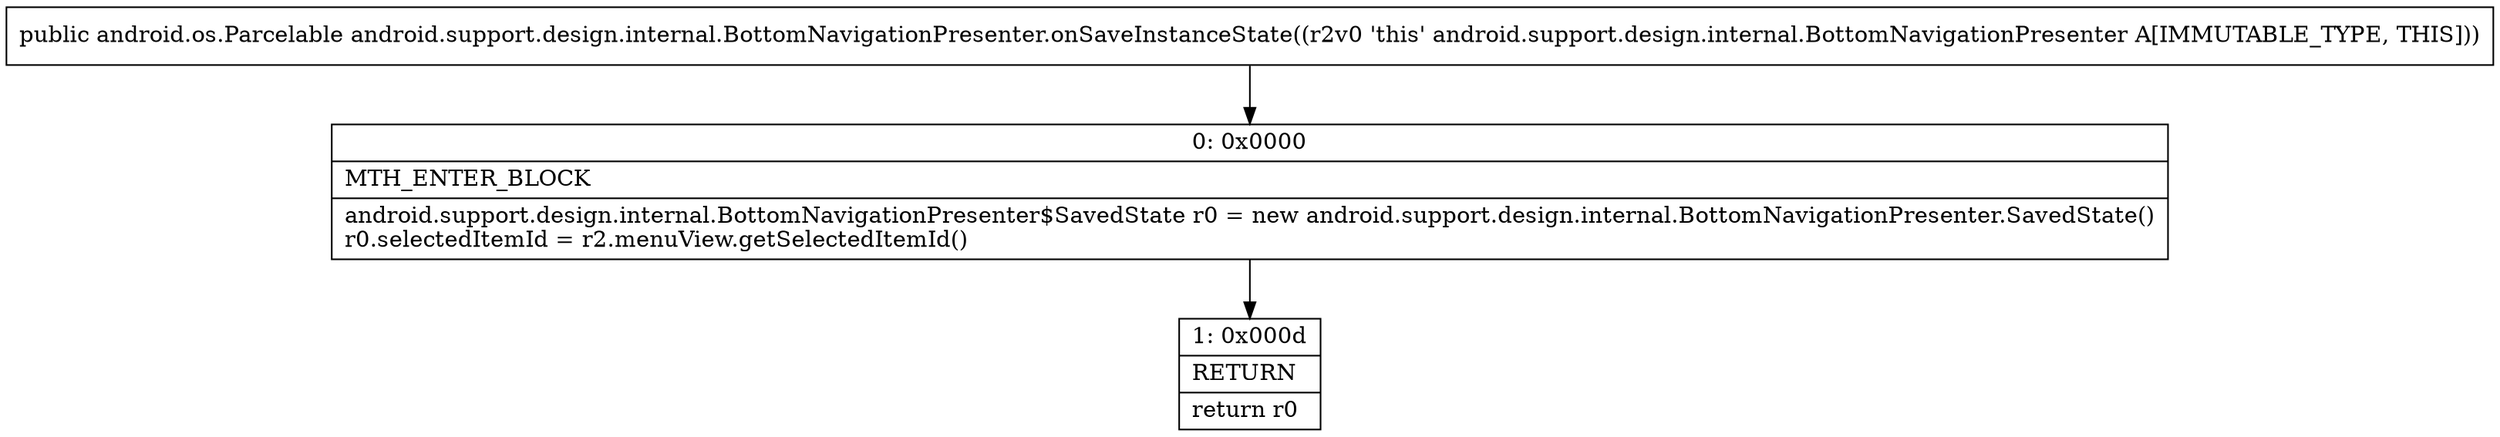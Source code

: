 digraph "CFG forandroid.support.design.internal.BottomNavigationPresenter.onSaveInstanceState()Landroid\/os\/Parcelable;" {
Node_0 [shape=record,label="{0\:\ 0x0000|MTH_ENTER_BLOCK\l|android.support.design.internal.BottomNavigationPresenter$SavedState r0 = new android.support.design.internal.BottomNavigationPresenter.SavedState()\lr0.selectedItemId = r2.menuView.getSelectedItemId()\l}"];
Node_1 [shape=record,label="{1\:\ 0x000d|RETURN\l|return r0\l}"];
MethodNode[shape=record,label="{public android.os.Parcelable android.support.design.internal.BottomNavigationPresenter.onSaveInstanceState((r2v0 'this' android.support.design.internal.BottomNavigationPresenter A[IMMUTABLE_TYPE, THIS])) }"];
MethodNode -> Node_0;
Node_0 -> Node_1;
}

